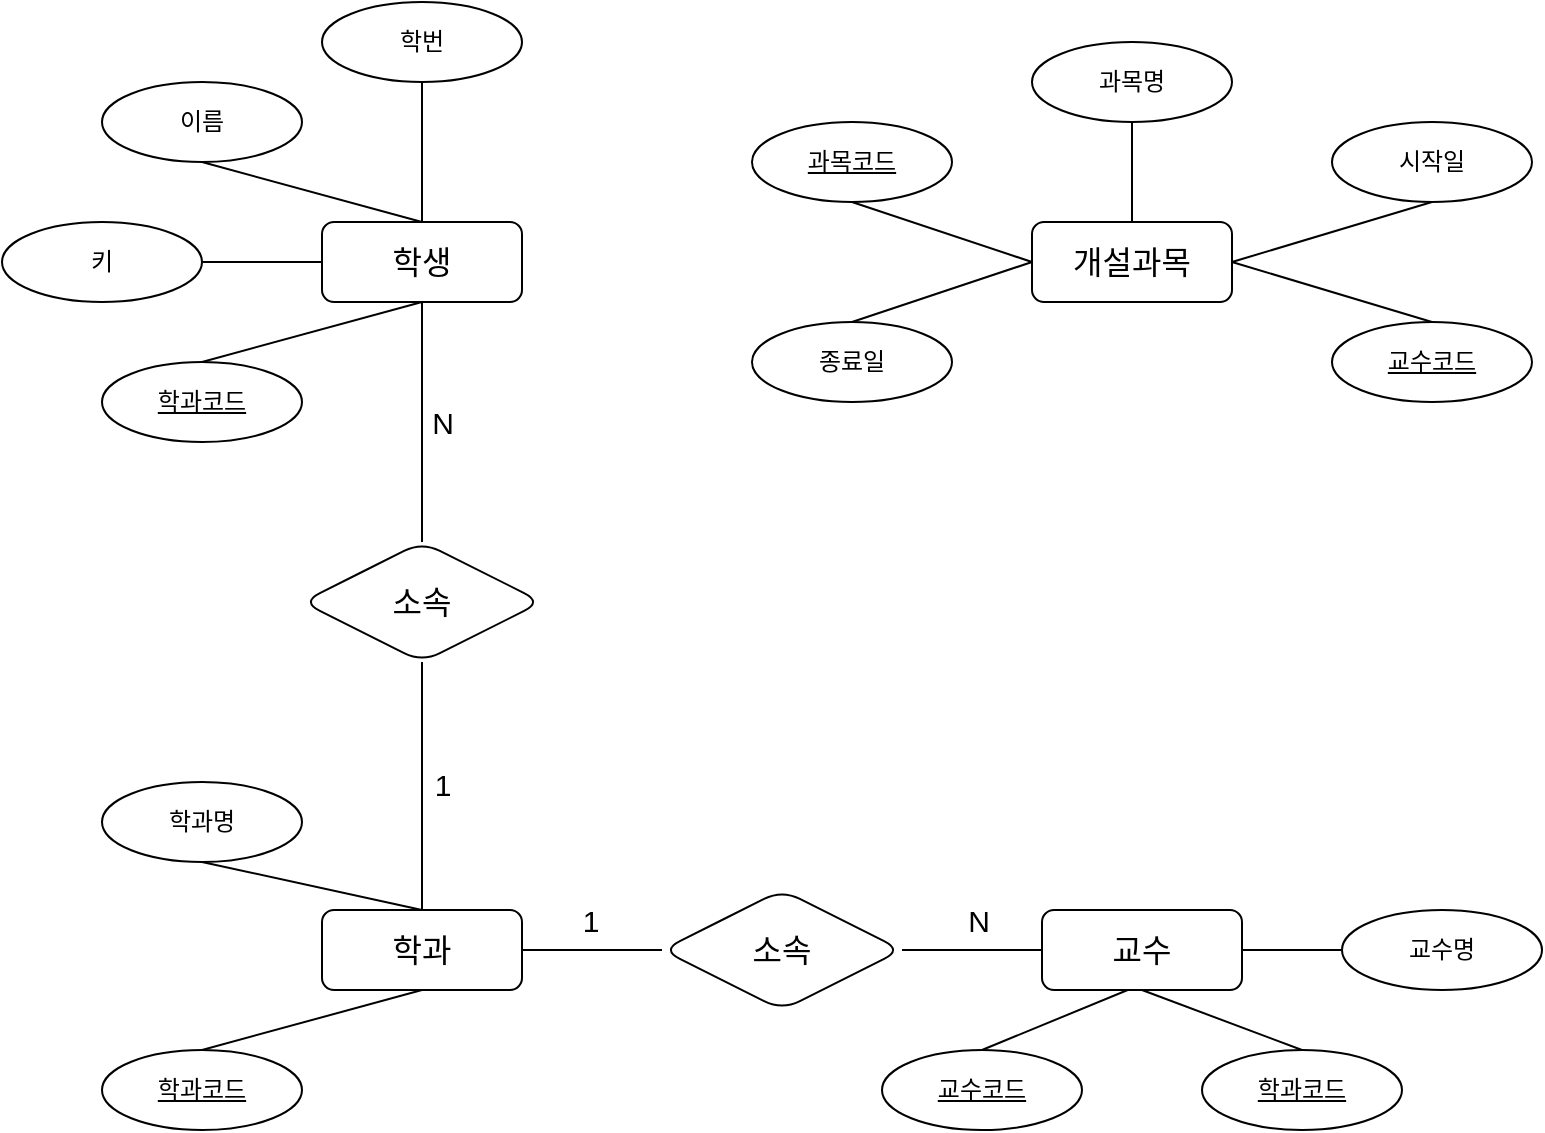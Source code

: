 <mxfile version="24.2.1" type="github">
  <diagram name="학사관리ERD" id="DnrLCoqp0zNMLl07k5V4">
    <mxGraphModel dx="2316" dy="1491" grid="1" gridSize="10" guides="1" tooltips="1" connect="1" arrows="1" fold="1" page="1" pageScale="1" pageWidth="1169" pageHeight="827" math="0" shadow="0">
      <root>
        <mxCell id="0" />
        <mxCell id="1" parent="0" />
        <mxCell id="U_HySxkz3RupUNM9T2fn-3" value="&lt;font style=&quot;font-size: 16px;&quot;&gt;학생&lt;/font&gt;" style="whiteSpace=wrap;html=1;align=center;rounded=1;" vertex="1" parent="1">
          <mxGeometry x="-310" y="-40" width="100" height="40" as="geometry" />
        </mxCell>
        <mxCell id="U_HySxkz3RupUNM9T2fn-9" value="학과코드" style="ellipse;whiteSpace=wrap;html=1;align=center;fontStyle=4;rounded=1;" vertex="1" parent="1">
          <mxGeometry x="-420" y="30" width="100" height="40" as="geometry" />
        </mxCell>
        <mxCell id="U_HySxkz3RupUNM9T2fn-10" value="이름" style="ellipse;whiteSpace=wrap;html=1;align=center;rounded=1;" vertex="1" parent="1">
          <mxGeometry x="-420" y="-110" width="100" height="40" as="geometry" />
        </mxCell>
        <mxCell id="U_HySxkz3RupUNM9T2fn-11" value="키" style="ellipse;whiteSpace=wrap;html=1;align=center;rounded=1;" vertex="1" parent="1">
          <mxGeometry x="-470" y="-40" width="100" height="40" as="geometry" />
        </mxCell>
        <mxCell id="U_HySxkz3RupUNM9T2fn-13" value="학번" style="ellipse;whiteSpace=wrap;html=1;align=center;rounded=1;" vertex="1" parent="1">
          <mxGeometry x="-310" y="-150" width="100" height="40" as="geometry" />
        </mxCell>
        <mxCell id="U_HySxkz3RupUNM9T2fn-14" value="" style="endArrow=none;html=1;rounded=0;fontSize=12;startSize=8;endSize=8;curved=1;entryX=0.5;entryY=1;entryDx=0;entryDy=0;exitX=0.5;exitY=0;exitDx=0;exitDy=0;" edge="1" parent="1" source="U_HySxkz3RupUNM9T2fn-3" target="U_HySxkz3RupUNM9T2fn-13">
          <mxGeometry relative="1" as="geometry">
            <mxPoint x="-290" y="-60" as="sourcePoint" />
            <mxPoint x="-130" y="-60" as="targetPoint" />
          </mxGeometry>
        </mxCell>
        <mxCell id="U_HySxkz3RupUNM9T2fn-15" value="" style="endArrow=none;html=1;rounded=0;fontSize=12;startSize=8;endSize=8;curved=1;exitX=0.5;exitY=1;exitDx=0;exitDy=0;entryX=0.5;entryY=0;entryDx=0;entryDy=0;" edge="1" parent="1" source="U_HySxkz3RupUNM9T2fn-10" target="U_HySxkz3RupUNM9T2fn-3">
          <mxGeometry relative="1" as="geometry">
            <mxPoint x="-290" y="-60" as="sourcePoint" />
            <mxPoint x="-130" y="-60" as="targetPoint" />
          </mxGeometry>
        </mxCell>
        <mxCell id="U_HySxkz3RupUNM9T2fn-16" value="" style="endArrow=none;html=1;rounded=0;fontSize=12;startSize=8;endSize=8;curved=1;exitX=1;exitY=0.5;exitDx=0;exitDy=0;entryX=0;entryY=0.5;entryDx=0;entryDy=0;" edge="1" parent="1" source="U_HySxkz3RupUNM9T2fn-11" target="U_HySxkz3RupUNM9T2fn-3">
          <mxGeometry relative="1" as="geometry">
            <mxPoint x="-340" y="-70" as="sourcePoint" />
            <mxPoint x="-250" y="-30" as="targetPoint" />
          </mxGeometry>
        </mxCell>
        <mxCell id="U_HySxkz3RupUNM9T2fn-17" value="" style="endArrow=none;html=1;rounded=0;fontSize=12;startSize=8;endSize=8;curved=1;exitX=0.5;exitY=1;exitDx=0;exitDy=0;entryX=0.5;entryY=0;entryDx=0;entryDy=0;" edge="1" parent="1" source="U_HySxkz3RupUNM9T2fn-3" target="U_HySxkz3RupUNM9T2fn-9">
          <mxGeometry relative="1" as="geometry">
            <mxPoint x="-360" y="-10" as="sourcePoint" />
            <mxPoint x="-260" y="40" as="targetPoint" />
          </mxGeometry>
        </mxCell>
        <mxCell id="U_HySxkz3RupUNM9T2fn-18" value="&lt;span style=&quot;font-size: 16px;&quot;&gt;학과&lt;/span&gt;" style="whiteSpace=wrap;html=1;align=center;rounded=1;" vertex="1" parent="1">
          <mxGeometry x="-310" y="304" width="100" height="40" as="geometry" />
        </mxCell>
        <mxCell id="U_HySxkz3RupUNM9T2fn-19" value="학과명" style="ellipse;whiteSpace=wrap;html=1;align=center;rounded=1;" vertex="1" parent="1">
          <mxGeometry x="-420" y="240" width="100" height="40" as="geometry" />
        </mxCell>
        <mxCell id="U_HySxkz3RupUNM9T2fn-20" value="학과코드" style="ellipse;whiteSpace=wrap;html=1;align=center;fontStyle=4;rounded=1;" vertex="1" parent="1">
          <mxGeometry x="-420" y="374" width="100" height="40" as="geometry" />
        </mxCell>
        <mxCell id="U_HySxkz3RupUNM9T2fn-21" value="" style="endArrow=none;html=1;rounded=0;fontSize=12;startSize=8;endSize=8;curved=1;entryX=0.5;entryY=1;entryDx=0;entryDy=0;exitX=0.5;exitY=0;exitDx=0;exitDy=0;" edge="1" parent="1" source="U_HySxkz3RupUNM9T2fn-20" target="U_HySxkz3RupUNM9T2fn-18">
          <mxGeometry relative="1" as="geometry">
            <mxPoint x="-440" y="344" as="sourcePoint" />
            <mxPoint x="-350" y="304" as="targetPoint" />
          </mxGeometry>
        </mxCell>
        <mxCell id="U_HySxkz3RupUNM9T2fn-22" value="" style="endArrow=none;html=1;rounded=0;fontSize=12;startSize=8;endSize=8;curved=1;entryX=0.5;entryY=1;entryDx=0;entryDy=0;exitX=0.5;exitY=0;exitDx=0;exitDy=0;" edge="1" parent="1" source="U_HySxkz3RupUNM9T2fn-18" target="U_HySxkz3RupUNM9T2fn-19">
          <mxGeometry relative="1" as="geometry">
            <mxPoint x="-430" y="354" as="sourcePoint" />
            <mxPoint x="-340" y="314" as="targetPoint" />
          </mxGeometry>
        </mxCell>
        <mxCell id="U_HySxkz3RupUNM9T2fn-25" value="학과코드" style="ellipse;whiteSpace=wrap;html=1;align=center;fontStyle=4;rounded=1;" vertex="1" parent="1">
          <mxGeometry x="130" y="374" width="100" height="40" as="geometry" />
        </mxCell>
        <mxCell id="U_HySxkz3RupUNM9T2fn-26" value="교수코드" style="ellipse;whiteSpace=wrap;html=1;align=center;fontStyle=4;rounded=1;" vertex="1" parent="1">
          <mxGeometry x="-30" y="374" width="100" height="40" as="geometry" />
        </mxCell>
        <mxCell id="U_HySxkz3RupUNM9T2fn-30" value="" style="endArrow=none;html=1;rounded=0;fontSize=12;startSize=8;endSize=8;curved=1;exitX=0.5;exitY=0;exitDx=0;exitDy=0;entryX=0;entryY=1;entryDx=0;entryDy=0;" edge="1" parent="1" source="U_HySxkz3RupUNM9T2fn-26">
          <mxGeometry relative="1" as="geometry">
            <mxPoint x="95" y="214" as="sourcePoint" />
            <mxPoint x="105" y="339" as="targetPoint" />
          </mxGeometry>
        </mxCell>
        <mxCell id="U_HySxkz3RupUNM9T2fn-31" value="" style="endArrow=none;html=1;rounded=0;fontSize=12;startSize=8;endSize=8;curved=1;exitX=0.5;exitY=0;exitDx=0;exitDy=0;entryX=0.5;entryY=1;entryDx=0;entryDy=0;" edge="1" parent="1" source="U_HySxkz3RupUNM9T2fn-25" target="U_HySxkz3RupUNM9T2fn-33">
          <mxGeometry relative="1" as="geometry">
            <mxPoint x="90" y="469" as="sourcePoint" />
            <mxPoint x="165" y="339" as="targetPoint" />
          </mxGeometry>
        </mxCell>
        <mxCell id="U_HySxkz3RupUNM9T2fn-33" value="&lt;font style=&quot;font-size: 16px;&quot;&gt;교수&lt;/font&gt;" style="whiteSpace=wrap;html=1;align=center;rounded=1;" vertex="1" parent="1">
          <mxGeometry x="50" y="304" width="100" height="40" as="geometry" />
        </mxCell>
        <mxCell id="U_HySxkz3RupUNM9T2fn-34" value="교수명" style="ellipse;whiteSpace=wrap;html=1;align=center;rounded=1;" vertex="1" parent="1">
          <mxGeometry x="200" y="304" width="100" height="40" as="geometry" />
        </mxCell>
        <mxCell id="U_HySxkz3RupUNM9T2fn-35" value="" style="endArrow=none;html=1;rounded=0;fontSize=12;startSize=8;endSize=8;curved=1;exitX=1;exitY=0.5;exitDx=0;exitDy=0;entryX=0;entryY=0.5;entryDx=0;entryDy=0;" edge="1" parent="1" source="U_HySxkz3RupUNM9T2fn-33" target="U_HySxkz3RupUNM9T2fn-34">
          <mxGeometry relative="1" as="geometry">
            <mxPoint x="145" y="134" as="sourcePoint" />
            <mxPoint x="35" y="164" as="targetPoint" />
          </mxGeometry>
        </mxCell>
        <mxCell id="U_HySxkz3RupUNM9T2fn-36" value="&lt;font style=&quot;font-size: 16px;&quot;&gt;개설과목&lt;/font&gt;" style="whiteSpace=wrap;html=1;align=center;rounded=1;" vertex="1" parent="1">
          <mxGeometry x="45" y="-40" width="100" height="40" as="geometry" />
        </mxCell>
        <mxCell id="U_HySxkz3RupUNM9T2fn-37" value="과목코드" style="ellipse;whiteSpace=wrap;html=1;align=center;fontStyle=4;rounded=1;" vertex="1" parent="1">
          <mxGeometry x="-95" y="-90" width="100" height="40" as="geometry" />
        </mxCell>
        <mxCell id="U_HySxkz3RupUNM9T2fn-38" value="교수코드" style="ellipse;whiteSpace=wrap;html=1;align=center;fontStyle=4;rounded=1;" vertex="1" parent="1">
          <mxGeometry x="195" y="10" width="100" height="40" as="geometry" />
        </mxCell>
        <mxCell id="U_HySxkz3RupUNM9T2fn-39" value="과목명" style="ellipse;whiteSpace=wrap;html=1;align=center;rounded=1;" vertex="1" parent="1">
          <mxGeometry x="45" y="-130" width="100" height="40" as="geometry" />
        </mxCell>
        <mxCell id="U_HySxkz3RupUNM9T2fn-40" value="종료일" style="ellipse;whiteSpace=wrap;html=1;align=center;rounded=1;" vertex="1" parent="1">
          <mxGeometry x="-95" y="10" width="100" height="40" as="geometry" />
        </mxCell>
        <mxCell id="U_HySxkz3RupUNM9T2fn-41" value="시작일" style="ellipse;whiteSpace=wrap;html=1;align=center;rounded=1;" vertex="1" parent="1">
          <mxGeometry x="195" y="-90" width="100" height="40" as="geometry" />
        </mxCell>
        <mxCell id="U_HySxkz3RupUNM9T2fn-44" value="" style="endArrow=none;html=1;rounded=0;fontSize=12;startSize=8;endSize=8;curved=1;entryX=0.5;entryY=1;entryDx=0;entryDy=0;exitX=1;exitY=0.5;exitDx=0;exitDy=0;" edge="1" parent="1" source="U_HySxkz3RupUNM9T2fn-36" target="U_HySxkz3RupUNM9T2fn-41">
          <mxGeometry relative="1" as="geometry">
            <mxPoint x="385" y="-110" as="sourcePoint" />
            <mxPoint x="335" y="-150" as="targetPoint" />
          </mxGeometry>
        </mxCell>
        <mxCell id="U_HySxkz3RupUNM9T2fn-45" value="" style="endArrow=none;html=1;rounded=0;fontSize=12;startSize=8;endSize=8;curved=1;exitX=0.5;exitY=1;exitDx=0;exitDy=0;entryX=0;entryY=0.5;entryDx=0;entryDy=0;" edge="1" parent="1" source="U_HySxkz3RupUNM9T2fn-37" target="U_HySxkz3RupUNM9T2fn-36">
          <mxGeometry relative="1" as="geometry">
            <mxPoint x="395" y="-100" as="sourcePoint" />
            <mxPoint x="345" y="-140" as="targetPoint" />
          </mxGeometry>
        </mxCell>
        <mxCell id="U_HySxkz3RupUNM9T2fn-46" value="" style="endArrow=none;html=1;rounded=0;fontSize=12;startSize=8;endSize=8;curved=1;entryX=0.5;entryY=0;entryDx=0;entryDy=0;exitX=0;exitY=0.5;exitDx=0;exitDy=0;" edge="1" parent="1" source="U_HySxkz3RupUNM9T2fn-36" target="U_HySxkz3RupUNM9T2fn-40">
          <mxGeometry relative="1" as="geometry">
            <mxPoint x="405" y="-90" as="sourcePoint" />
            <mxPoint x="355" y="-130" as="targetPoint" />
          </mxGeometry>
        </mxCell>
        <mxCell id="U_HySxkz3RupUNM9T2fn-47" value="" style="endArrow=none;html=1;rounded=0;fontSize=12;startSize=8;endSize=8;curved=1;entryX=0.5;entryY=0;entryDx=0;entryDy=0;exitX=1;exitY=0.5;exitDx=0;exitDy=0;" edge="1" parent="1" source="U_HySxkz3RupUNM9T2fn-36" target="U_HySxkz3RupUNM9T2fn-38">
          <mxGeometry relative="1" as="geometry">
            <mxPoint x="415" y="-80" as="sourcePoint" />
            <mxPoint x="365" y="-120" as="targetPoint" />
          </mxGeometry>
        </mxCell>
        <mxCell id="U_HySxkz3RupUNM9T2fn-48" value="" style="endArrow=none;html=1;rounded=0;fontSize=12;startSize=8;endSize=8;curved=1;entryX=0.5;entryY=1;entryDx=0;entryDy=0;exitX=0.5;exitY=0;exitDx=0;exitDy=0;" edge="1" parent="1" source="U_HySxkz3RupUNM9T2fn-36" target="U_HySxkz3RupUNM9T2fn-39">
          <mxGeometry relative="1" as="geometry">
            <mxPoint x="425" y="-70" as="sourcePoint" />
            <mxPoint x="375" y="-110" as="targetPoint" />
          </mxGeometry>
        </mxCell>
        <mxCell id="U_HySxkz3RupUNM9T2fn-49" value="&lt;font style=&quot;font-size: 16px;&quot;&gt;소속&lt;/font&gt;" style="shape=rhombus;perimeter=rhombusPerimeter;whiteSpace=wrap;html=1;align=center;rounded=1;" vertex="1" parent="1">
          <mxGeometry x="-140" y="294" width="120" height="60" as="geometry" />
        </mxCell>
        <mxCell id="U_HySxkz3RupUNM9T2fn-51" value="" style="endArrow=none;html=1;rounded=0;fontSize=12;startSize=8;endSize=8;curved=1;exitX=1;exitY=0.5;exitDx=0;exitDy=0;entryX=0;entryY=0.5;entryDx=0;entryDy=0;" edge="1" parent="1" source="U_HySxkz3RupUNM9T2fn-18" target="U_HySxkz3RupUNM9T2fn-49">
          <mxGeometry relative="1" as="geometry">
            <mxPoint x="-70" y="180" as="sourcePoint" />
            <mxPoint x="-150" y="340" as="targetPoint" />
          </mxGeometry>
        </mxCell>
        <mxCell id="U_HySxkz3RupUNM9T2fn-52" value="" style="endArrow=none;html=1;rounded=0;fontSize=12;startSize=8;endSize=8;curved=1;entryX=0;entryY=0.5;entryDx=0;entryDy=0;exitX=1;exitY=0.5;exitDx=0;exitDy=0;" edge="1" parent="1" source="U_HySxkz3RupUNM9T2fn-49" target="U_HySxkz3RupUNM9T2fn-33">
          <mxGeometry relative="1" as="geometry">
            <mxPoint y="324" as="sourcePoint" />
            <mxPoint x="-130" y="334" as="targetPoint" />
          </mxGeometry>
        </mxCell>
        <mxCell id="U_HySxkz3RupUNM9T2fn-56" value="N" style="edgeLabel;html=1;align=center;verticalAlign=middle;resizable=0;points=[];fontSize=15;rounded=1;" vertex="1" connectable="0" parent="U_HySxkz3RupUNM9T2fn-52">
          <mxGeometry x="0.067" y="3" relative="1" as="geometry">
            <mxPoint y="-12" as="offset" />
          </mxGeometry>
        </mxCell>
        <mxCell id="U_HySxkz3RupUNM9T2fn-54" value="&lt;font style=&quot;font-size: 15px;&quot;&gt;1&lt;/font&gt;" style="text;html=1;align=center;verticalAlign=middle;resizable=0;points=[];autosize=1;strokeColor=none;fillColor=none;fontSize=16;" vertex="1" parent="1">
          <mxGeometry x="-191" y="294" width="30" height="30" as="geometry" />
        </mxCell>
        <mxCell id="U_HySxkz3RupUNM9T2fn-57" value="&lt;font style=&quot;font-size: 16px;&quot;&gt;소속&lt;/font&gt;" style="shape=rhombus;perimeter=rhombusPerimeter;whiteSpace=wrap;html=1;align=center;rounded=1;" vertex="1" parent="1">
          <mxGeometry x="-320" y="120" width="120" height="60" as="geometry" />
        </mxCell>
        <mxCell id="U_HySxkz3RupUNM9T2fn-58" value="" style="endArrow=none;html=1;rounded=0;fontSize=12;startSize=8;endSize=8;curved=1;exitX=0.5;exitY=1;exitDx=0;exitDy=0;entryX=0.5;entryY=0;entryDx=0;entryDy=0;" edge="1" parent="1" source="U_HySxkz3RupUNM9T2fn-57" target="U_HySxkz3RupUNM9T2fn-18">
          <mxGeometry relative="1" as="geometry">
            <mxPoint x="-60" y="130" as="sourcePoint" />
            <mxPoint x="100" y="130" as="targetPoint" />
          </mxGeometry>
        </mxCell>
        <mxCell id="U_HySxkz3RupUNM9T2fn-61" value="1" style="edgeLabel;html=1;align=center;verticalAlign=middle;resizable=0;points=[];fontSize=15;rounded=1;" vertex="1" connectable="0" parent="U_HySxkz3RupUNM9T2fn-58">
          <mxGeometry x="-0.184" y="-4" relative="1" as="geometry">
            <mxPoint x="14" y="10" as="offset" />
          </mxGeometry>
        </mxCell>
        <mxCell id="U_HySxkz3RupUNM9T2fn-59" value="" style="endArrow=none;html=1;rounded=0;fontSize=12;startSize=8;endSize=8;curved=1;exitX=0.5;exitY=1;exitDx=0;exitDy=0;entryX=0.5;entryY=0;entryDx=0;entryDy=0;" edge="1" parent="1" source="U_HySxkz3RupUNM9T2fn-3" target="U_HySxkz3RupUNM9T2fn-57">
          <mxGeometry relative="1" as="geometry">
            <mxPoint x="-60" y="130" as="sourcePoint" />
            <mxPoint x="100" y="130" as="targetPoint" />
          </mxGeometry>
        </mxCell>
        <mxCell id="U_HySxkz3RupUNM9T2fn-60" value="N" style="edgeLabel;html=1;align=center;verticalAlign=middle;resizable=0;points=[];fontSize=15;rounded=1;" vertex="1" connectable="0" parent="U_HySxkz3RupUNM9T2fn-59">
          <mxGeometry x="0.066" y="2" relative="1" as="geometry">
            <mxPoint x="8" y="-4" as="offset" />
          </mxGeometry>
        </mxCell>
      </root>
    </mxGraphModel>
  </diagram>
</mxfile>
